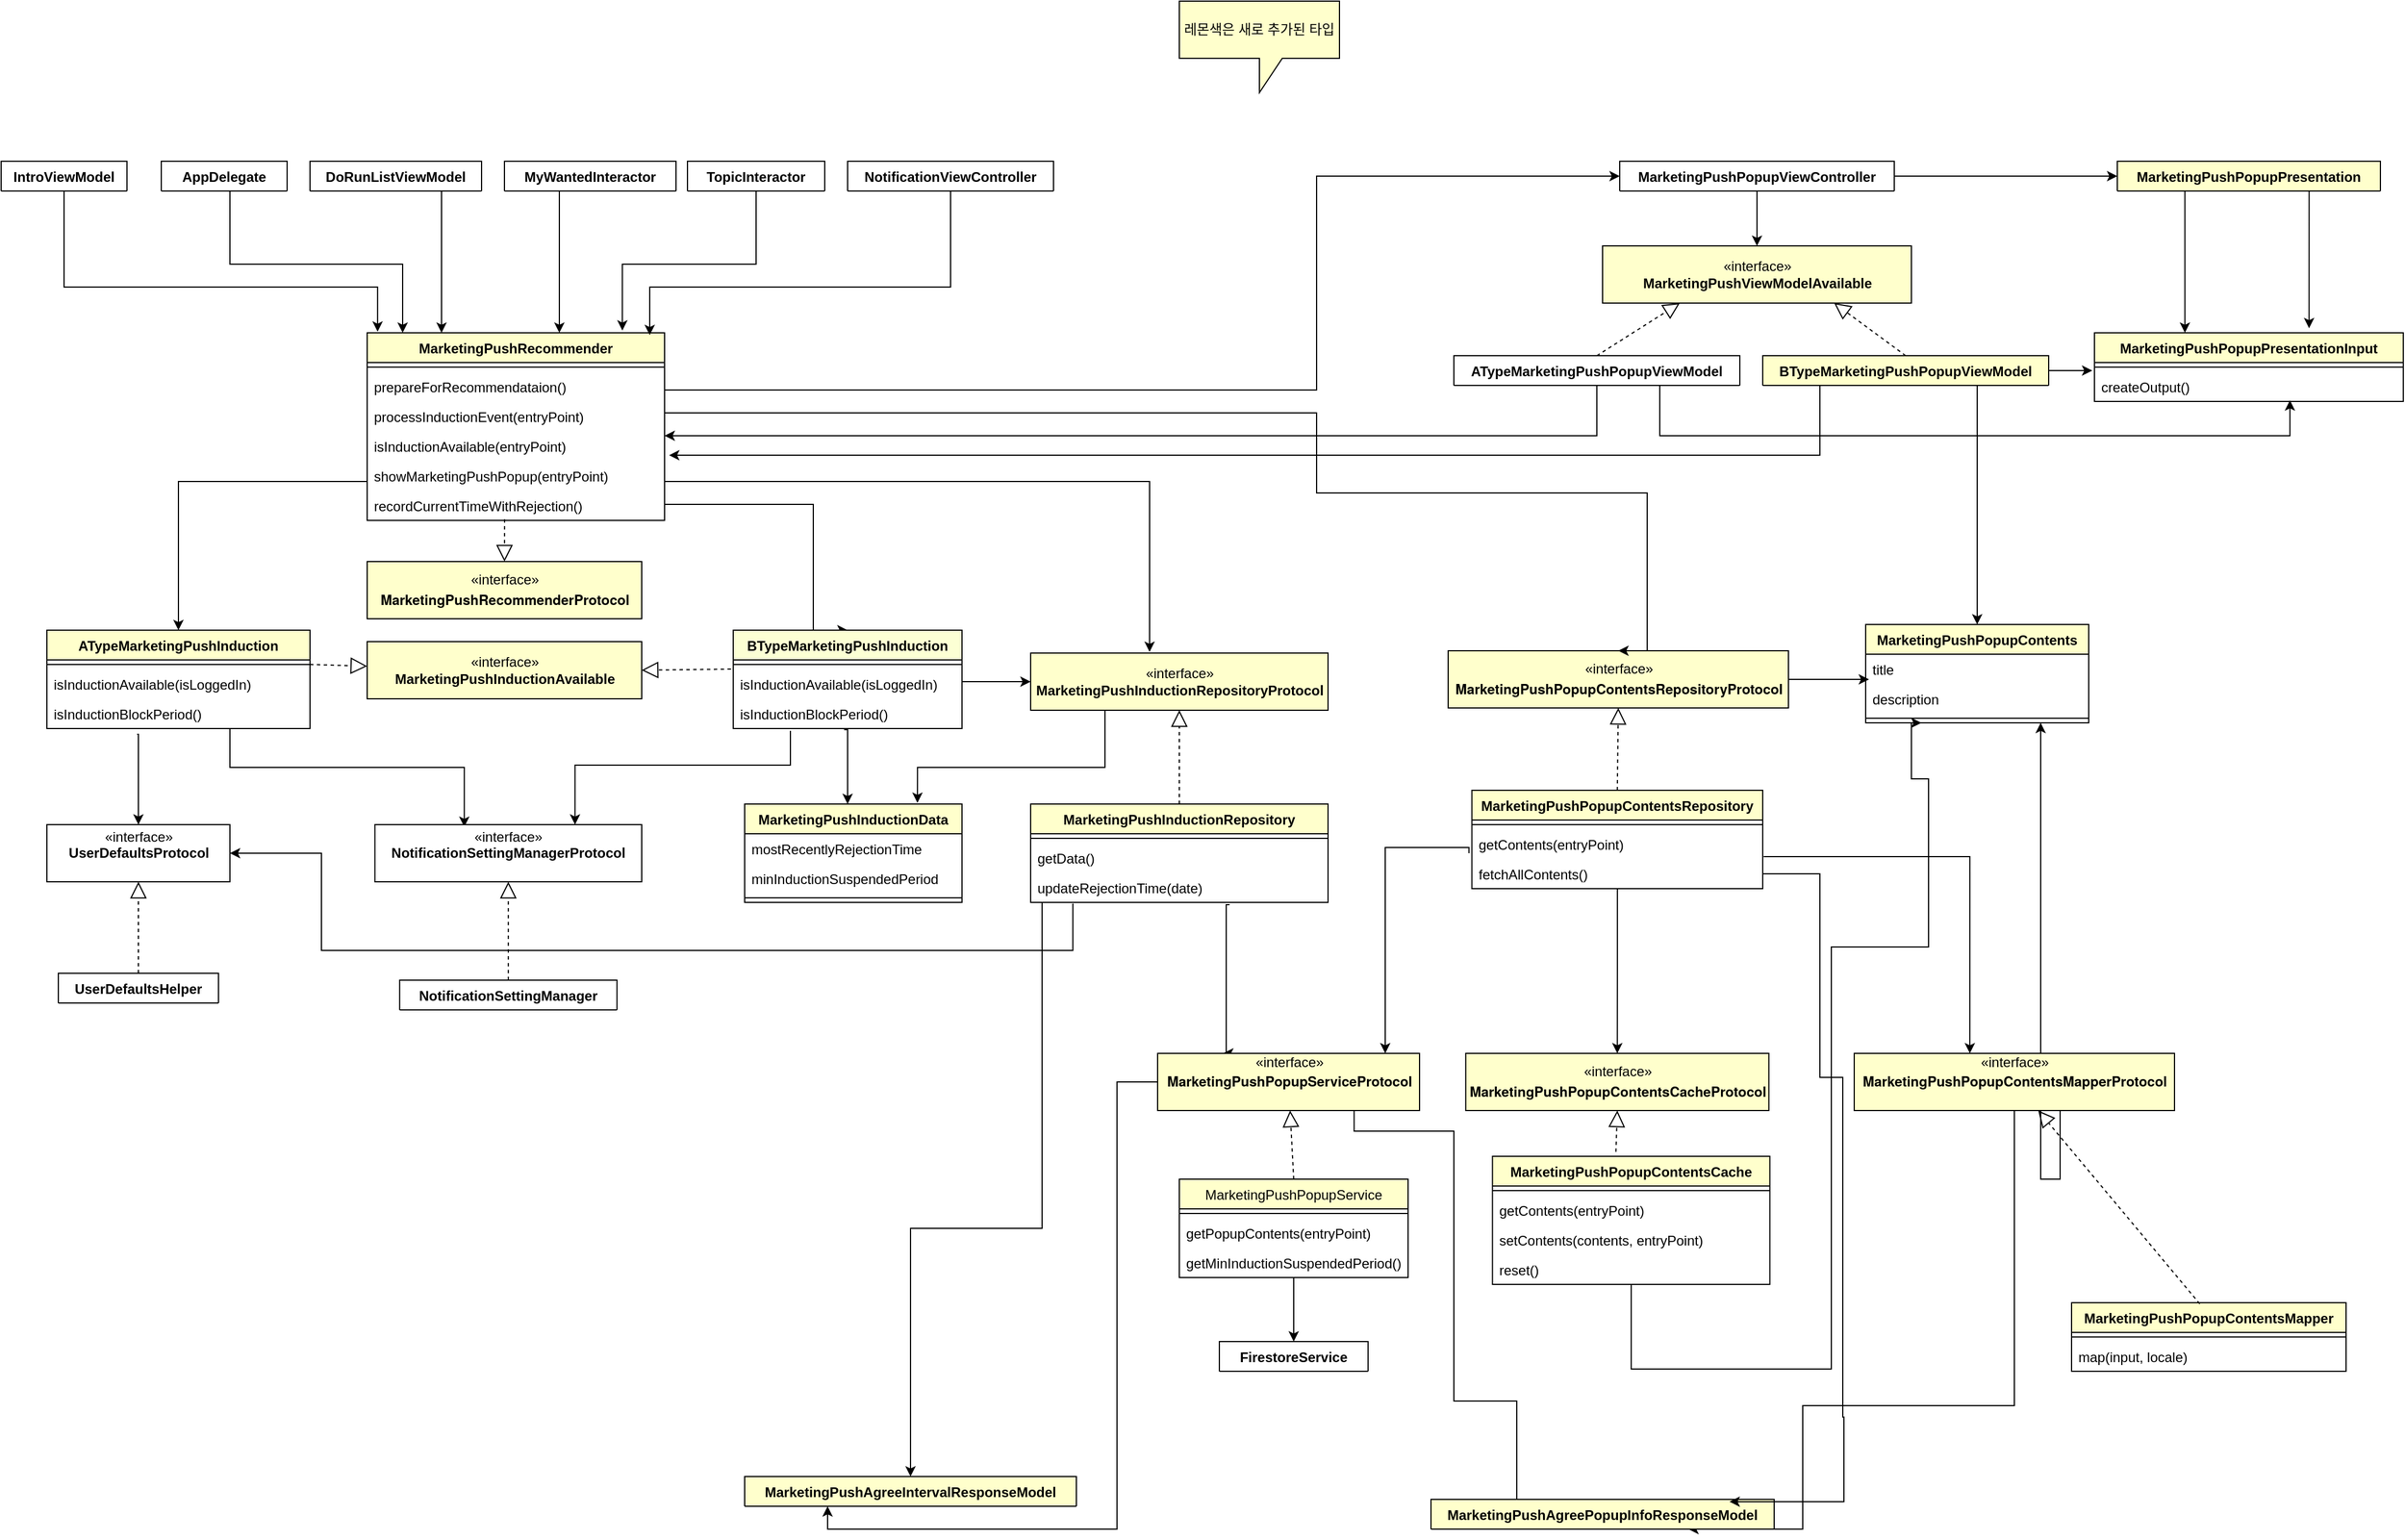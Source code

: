 <mxfile version="14.2.3" type="github">
  <diagram id="C5RBs43oDa-KdzZeNtuy" name="Page-1">
    <mxGraphModel dx="2325" dy="882" grid="1" gridSize="10" guides="1" tooltips="1" connect="1" arrows="1" fold="1" page="1" pageScale="1" pageWidth="827" pageHeight="1169" math="0" shadow="0">
      <root>
        <mxCell id="WIyWlLk6GJQsqaUBKTNV-0" />
        <mxCell id="WIyWlLk6GJQsqaUBKTNV-1" parent="WIyWlLk6GJQsqaUBKTNV-0" />
        <mxCell id="N1tmpEoP07QRV75fyxRd-24" style="edgeStyle=orthogonalEdgeStyle;rounded=0;orthogonalLoop=1;jettySize=auto;html=1;entryX=0;entryY=0.5;entryDx=0;entryDy=0;" parent="WIyWlLk6GJQsqaUBKTNV-1" source="t66y0W6B2ZInhG74MDZf-0" edge="1" target="t66y0W6B2ZInhG74MDZf-30">
          <mxGeometry relative="1" as="geometry">
            <mxPoint x="1271.086" y="241.012" as="targetPoint" />
            <Array as="points">
              <mxPoint x="1020" y="380" />
              <mxPoint x="1020" y="193" />
            </Array>
          </mxGeometry>
        </mxCell>
        <mxCell id="N1tmpEoP07QRV75fyxRd-34" style="edgeStyle=orthogonalEdgeStyle;rounded=0;orthogonalLoop=1;jettySize=auto;html=1;entryX=0.5;entryY=0;entryDx=0;entryDy=0;" parent="WIyWlLk6GJQsqaUBKTNV-1" source="t66y0W6B2ZInhG74MDZf-0" target="t66y0W6B2ZInhG74MDZf-4" edge="1">
          <mxGeometry relative="1" as="geometry">
            <Array as="points">
              <mxPoint x="260" y="460" />
              <mxPoint x="135" y="460" />
            </Array>
          </mxGeometry>
        </mxCell>
        <mxCell id="N1tmpEoP07QRV75fyxRd-35" style="edgeStyle=orthogonalEdgeStyle;rounded=0;orthogonalLoop=1;jettySize=auto;html=1;entryX=0.5;entryY=0;entryDx=0;entryDy=0;" parent="WIyWlLk6GJQsqaUBKTNV-1" source="t66y0W6B2ZInhG74MDZf-0" target="t66y0W6B2ZInhG74MDZf-10" edge="1">
          <mxGeometry relative="1" as="geometry">
            <Array as="points">
              <mxPoint x="580" y="480" />
            </Array>
          </mxGeometry>
        </mxCell>
        <mxCell id="_1q0dkuOW4hVHXK4jOnH-2" style="edgeStyle=orthogonalEdgeStyle;rounded=0;orthogonalLoop=1;jettySize=auto;html=1;entryX=0.4;entryY=-0.02;entryDx=0;entryDy=0;entryPerimeter=0;" edge="1" parent="WIyWlLk6GJQsqaUBKTNV-1" source="t66y0W6B2ZInhG74MDZf-0" target="t66y0W6B2ZInhG74MDZf-16">
          <mxGeometry relative="1" as="geometry">
            <Array as="points">
              <mxPoint x="874" y="460" />
            </Array>
          </mxGeometry>
        </mxCell>
        <mxCell id="t66y0W6B2ZInhG74MDZf-0" value="MarketingPushRecommender&#xa;" style="swimlane;fontStyle=1;align=center;verticalAlign=top;childLayout=stackLayout;horizontal=1;startSize=26;horizontalStack=0;resizeParent=1;resizeParentMax=0;resizeLast=0;collapsible=1;marginBottom=0;fillColor=#FFFFCC;" parent="WIyWlLk6GJQsqaUBKTNV-1" vertex="1">
          <mxGeometry x="190" y="330" width="260" height="164" as="geometry" />
        </mxCell>
        <mxCell id="t66y0W6B2ZInhG74MDZf-2" value="" style="line;strokeWidth=1;fillColor=none;align=left;verticalAlign=middle;spacingTop=-1;spacingLeft=3;spacingRight=3;rotatable=0;labelPosition=right;points=[];portConstraint=eastwest;" parent="t66y0W6B2ZInhG74MDZf-0" vertex="1">
          <mxGeometry y="26" width="260" height="8" as="geometry" />
        </mxCell>
        <mxCell id="_1q0dkuOW4hVHXK4jOnH-71" value="prepareForRecommendataion()" style="text;strokeColor=none;fillColor=none;align=left;verticalAlign=top;spacingLeft=4;spacingRight=4;overflow=hidden;rotatable=0;points=[[0,0.5],[1,0.5]];portConstraint=eastwest;" vertex="1" parent="t66y0W6B2ZInhG74MDZf-0">
          <mxGeometry y="34" width="260" height="26" as="geometry" />
        </mxCell>
        <mxCell id="t66y0W6B2ZInhG74MDZf-3" value="processInductionEvent(entryPoint)" style="text;strokeColor=none;fillColor=none;align=left;verticalAlign=top;spacingLeft=4;spacingRight=4;overflow=hidden;rotatable=0;points=[[0,0.5],[1,0.5]];portConstraint=eastwest;" parent="t66y0W6B2ZInhG74MDZf-0" vertex="1">
          <mxGeometry y="60" width="260" height="26" as="geometry" />
        </mxCell>
        <mxCell id="_1q0dkuOW4hVHXK4jOnH-69" value="isInductionAvailable(entryPoint)" style="text;strokeColor=none;fillColor=none;align=left;verticalAlign=top;spacingLeft=4;spacingRight=4;overflow=hidden;rotatable=0;points=[[0,0.5],[1,0.5]];portConstraint=eastwest;" vertex="1" parent="t66y0W6B2ZInhG74MDZf-0">
          <mxGeometry y="86" width="260" height="26" as="geometry" />
        </mxCell>
        <mxCell id="_1q0dkuOW4hVHXK4jOnH-70" value="showMarketingPushPopup(entryPoint) " style="text;strokeColor=none;fillColor=none;align=left;verticalAlign=top;spacingLeft=4;spacingRight=4;overflow=hidden;rotatable=0;points=[[0,0.5],[1,0.5]];portConstraint=eastwest;" vertex="1" parent="t66y0W6B2ZInhG74MDZf-0">
          <mxGeometry y="112" width="260" height="26" as="geometry" />
        </mxCell>
        <mxCell id="_1q0dkuOW4hVHXK4jOnH-72" value="recordCurrentTimeWithRejection()" style="text;strokeColor=none;fillColor=none;align=left;verticalAlign=top;spacingLeft=4;spacingRight=4;overflow=hidden;rotatable=0;points=[[0,0.5],[1,0.5]];portConstraint=eastwest;" vertex="1" parent="t66y0W6B2ZInhG74MDZf-0">
          <mxGeometry y="138" width="260" height="26" as="geometry" />
        </mxCell>
        <mxCell id="t66y0W6B2ZInhG74MDZf-84" style="edgeStyle=orthogonalEdgeStyle;rounded=0;orthogonalLoop=1;jettySize=auto;html=1;exitX=0.343;exitY=1.192;exitDx=0;exitDy=0;exitPerimeter=0;" parent="WIyWlLk6GJQsqaUBKTNV-1" source="_1q0dkuOW4hVHXK4jOnH-73" target="t66y0W6B2ZInhG74MDZf-15" edge="1">
          <mxGeometry relative="1" as="geometry">
            <Array as="points">
              <mxPoint x="-10" y="681" />
            </Array>
          </mxGeometry>
        </mxCell>
        <mxCell id="t66y0W6B2ZInhG74MDZf-85" style="edgeStyle=orthogonalEdgeStyle;rounded=0;orthogonalLoop=1;jettySize=auto;html=1;entryX=0.335;entryY=0.04;entryDx=0;entryDy=0;entryPerimeter=0;" parent="WIyWlLk6GJQsqaUBKTNV-1" source="t66y0W6B2ZInhG74MDZf-4" target="t66y0W6B2ZInhG74MDZf-34" edge="1">
          <mxGeometry relative="1" as="geometry">
            <mxPoint x="145.062" y="770" as="targetPoint" />
            <Array as="points">
              <mxPoint x="70" y="710" />
              <mxPoint x="275" y="710" />
            </Array>
          </mxGeometry>
        </mxCell>
        <mxCell id="t66y0W6B2ZInhG74MDZf-4" value="ATypeMarketingPushInduction&#xa;" style="swimlane;fontStyle=1;align=center;verticalAlign=top;childLayout=stackLayout;horizontal=1;startSize=26;horizontalStack=0;resizeParent=1;resizeParentMax=0;resizeLast=0;collapsible=1;marginBottom=0;fillColor=#FFFFCC;" parent="WIyWlLk6GJQsqaUBKTNV-1" vertex="1">
          <mxGeometry x="-90" y="590" width="230" height="86" as="geometry" />
        </mxCell>
        <mxCell id="t66y0W6B2ZInhG74MDZf-6" value="" style="line;strokeWidth=1;fillColor=none;align=left;verticalAlign=middle;spacingTop=-1;spacingLeft=3;spacingRight=3;rotatable=0;labelPosition=right;points=[];portConstraint=eastwest;" parent="t66y0W6B2ZInhG74MDZf-4" vertex="1">
          <mxGeometry y="26" width="230" height="8" as="geometry" />
        </mxCell>
        <mxCell id="t66y0W6B2ZInhG74MDZf-7" value="isInductionAvailable(isLoggedIn)" style="text;strokeColor=none;fillColor=none;align=left;verticalAlign=top;spacingLeft=4;spacingRight=4;overflow=hidden;rotatable=0;points=[[0,0.5],[1,0.5]];portConstraint=eastwest;" parent="t66y0W6B2ZInhG74MDZf-4" vertex="1">
          <mxGeometry y="34" width="230" height="26" as="geometry" />
        </mxCell>
        <mxCell id="_1q0dkuOW4hVHXK4jOnH-73" value="isInductionBlockPeriod() " style="text;strokeColor=none;fillColor=none;align=left;verticalAlign=top;spacingLeft=4;spacingRight=4;overflow=hidden;rotatable=0;points=[[0,0.5],[1,0.5]];portConstraint=eastwest;" vertex="1" parent="t66y0W6B2ZInhG74MDZf-4">
          <mxGeometry y="60" width="230" height="26" as="geometry" />
        </mxCell>
        <mxCell id="t66y0W6B2ZInhG74MDZf-86" style="edgeStyle=orthogonalEdgeStyle;rounded=0;orthogonalLoop=1;jettySize=auto;html=1;entryX=0.75;entryY=0;entryDx=0;entryDy=0;exitX=0.25;exitY=1.077;exitDx=0;exitDy=0;exitPerimeter=0;" parent="WIyWlLk6GJQsqaUBKTNV-1" source="_1q0dkuOW4hVHXK4jOnH-76" target="t66y0W6B2ZInhG74MDZf-34" edge="1">
          <mxGeometry relative="1" as="geometry">
            <Array as="points">
              <mxPoint x="560" y="708" />
              <mxPoint x="372" y="708" />
            </Array>
          </mxGeometry>
        </mxCell>
        <mxCell id="t66y0W6B2ZInhG74MDZf-87" style="edgeStyle=orthogonalEdgeStyle;rounded=0;orthogonalLoop=1;jettySize=auto;html=1;" parent="WIyWlLk6GJQsqaUBKTNV-1" source="t66y0W6B2ZInhG74MDZf-10" target="t66y0W6B2ZInhG74MDZf-16" edge="1">
          <mxGeometry relative="1" as="geometry">
            <Array as="points">
              <mxPoint x="720" y="635" />
              <mxPoint x="720" y="635" />
            </Array>
          </mxGeometry>
        </mxCell>
        <mxCell id="_1q0dkuOW4hVHXK4jOnH-88" style="edgeStyle=orthogonalEdgeStyle;rounded=0;orthogonalLoop=1;jettySize=auto;html=1;exitX=0.485;exitY=1.038;exitDx=0;exitDy=0;exitPerimeter=0;" edge="1" parent="WIyWlLk6GJQsqaUBKTNV-1" source="_1q0dkuOW4hVHXK4jOnH-76" target="t66y0W6B2ZInhG74MDZf-39">
          <mxGeometry relative="1" as="geometry">
            <Array as="points">
              <mxPoint x="610" y="677" />
            </Array>
          </mxGeometry>
        </mxCell>
        <mxCell id="t66y0W6B2ZInhG74MDZf-10" value="BTypeMarketingPushInduction&#xa;" style="swimlane;fontStyle=1;align=center;verticalAlign=top;childLayout=stackLayout;horizontal=1;startSize=26;horizontalStack=0;resizeParent=1;resizeParentMax=0;resizeLast=0;collapsible=1;marginBottom=0;fillColor=#FCFFD4;" parent="WIyWlLk6GJQsqaUBKTNV-1" vertex="1">
          <mxGeometry x="510" y="590" width="200" height="86" as="geometry" />
        </mxCell>
        <mxCell id="t66y0W6B2ZInhG74MDZf-12" value="" style="line;strokeWidth=1;fillColor=none;align=left;verticalAlign=middle;spacingTop=-1;spacingLeft=3;spacingRight=3;rotatable=0;labelPosition=right;points=[];portConstraint=eastwest;" parent="t66y0W6B2ZInhG74MDZf-10" vertex="1">
          <mxGeometry y="26" width="200" height="8" as="geometry" />
        </mxCell>
        <mxCell id="t66y0W6B2ZInhG74MDZf-13" value="isInductionAvailable(isLoggedIn)" style="text;strokeColor=none;fillColor=none;align=left;verticalAlign=top;spacingLeft=4;spacingRight=4;overflow=hidden;rotatable=0;points=[[0,0.5],[1,0.5]];portConstraint=eastwest;" parent="t66y0W6B2ZInhG74MDZf-10" vertex="1">
          <mxGeometry y="34" width="200" height="26" as="geometry" />
        </mxCell>
        <mxCell id="_1q0dkuOW4hVHXK4jOnH-76" value="isInductionBlockPeriod() " style="text;strokeColor=none;fillColor=none;align=left;verticalAlign=top;spacingLeft=4;spacingRight=4;overflow=hidden;rotatable=0;points=[[0,0.5],[1,0.5]];portConstraint=eastwest;" vertex="1" parent="t66y0W6B2ZInhG74MDZf-10">
          <mxGeometry y="60" width="200" height="26" as="geometry" />
        </mxCell>
        <mxCell id="t66y0W6B2ZInhG74MDZf-14" value="«interface»&lt;br&gt;&lt;span style=&quot;font-weight: 700&quot;&gt;MarketingPushInductionAvailable&lt;br&gt;&lt;/span&gt;" style="html=1;fillColor=#FFFFCC;" parent="WIyWlLk6GJQsqaUBKTNV-1" vertex="1">
          <mxGeometry x="190" y="600" width="240" height="50" as="geometry" />
        </mxCell>
        <mxCell id="t66y0W6B2ZInhG74MDZf-15" value="«interface»&lt;br&gt;&lt;b&gt;UserDefaultsProtocol&lt;br&gt;&lt;br&gt;&lt;/b&gt;" style="html=1;" parent="WIyWlLk6GJQsqaUBKTNV-1" vertex="1">
          <mxGeometry x="-90" y="760" width="160" height="50" as="geometry" />
        </mxCell>
        <mxCell id="_1q0dkuOW4hVHXK4jOnH-79" style="edgeStyle=orthogonalEdgeStyle;rounded=0;orthogonalLoop=1;jettySize=auto;html=1;exitX=0.25;exitY=1;exitDx=0;exitDy=0;entryX=0.795;entryY=-0.012;entryDx=0;entryDy=0;entryPerimeter=0;" edge="1" parent="WIyWlLk6GJQsqaUBKTNV-1" source="t66y0W6B2ZInhG74MDZf-16" target="t66y0W6B2ZInhG74MDZf-39">
          <mxGeometry relative="1" as="geometry">
            <mxPoint x="680" y="700" as="targetPoint" />
            <Array as="points">
              <mxPoint x="835" y="710" />
              <mxPoint x="671" y="710" />
            </Array>
          </mxGeometry>
        </mxCell>
        <mxCell id="t66y0W6B2ZInhG74MDZf-16" value="«interface»&lt;br&gt;&lt;span style=&quot;font-weight: 700&quot;&gt;MarketingPushInductionRepositoryProtocol&lt;br&gt;&lt;/span&gt;" style="html=1;fillColor=#FFFFCC;" parent="WIyWlLk6GJQsqaUBKTNV-1" vertex="1">
          <mxGeometry x="770" y="610" width="260" height="50" as="geometry" />
        </mxCell>
        <mxCell id="_1q0dkuOW4hVHXK4jOnH-115" style="edgeStyle=orthogonalEdgeStyle;rounded=0;orthogonalLoop=1;jettySize=auto;html=1;" edge="1" parent="WIyWlLk6GJQsqaUBKTNV-1" source="t66y0W6B2ZInhG74MDZf-17" target="_1q0dkuOW4hVHXK4jOnH-31">
          <mxGeometry relative="1" as="geometry">
            <Array as="points">
              <mxPoint x="780" y="1113" />
              <mxPoint x="665" y="1113" />
            </Array>
          </mxGeometry>
        </mxCell>
        <mxCell id="_1q0dkuOW4hVHXK4jOnH-116" style="edgeStyle=orthogonalEdgeStyle;rounded=0;orthogonalLoop=1;jettySize=auto;html=1;entryX=0.25;entryY=0;entryDx=0;entryDy=0;exitX=0.669;exitY=1.077;exitDx=0;exitDy=0;exitPerimeter=0;" edge="1" parent="WIyWlLk6GJQsqaUBKTNV-1" source="_1q0dkuOW4hVHXK4jOnH-78" target="_1q0dkuOW4hVHXK4jOnH-12">
          <mxGeometry relative="1" as="geometry">
            <Array as="points">
              <mxPoint x="941" y="830" />
            </Array>
          </mxGeometry>
        </mxCell>
        <mxCell id="t66y0W6B2ZInhG74MDZf-17" value="MarketingPushInductionRepository&#xa;" style="swimlane;fontStyle=1;align=center;verticalAlign=top;childLayout=stackLayout;horizontal=1;startSize=26;horizontalStack=0;resizeParent=1;resizeParentMax=0;resizeLast=0;collapsible=1;marginBottom=0;fillColor=#FFFFCC;" parent="WIyWlLk6GJQsqaUBKTNV-1" vertex="1">
          <mxGeometry x="770" y="742" width="260" height="86" as="geometry" />
        </mxCell>
        <mxCell id="t66y0W6B2ZInhG74MDZf-19" value="" style="line;strokeWidth=1;fillColor=none;align=left;verticalAlign=middle;spacingTop=-1;spacingLeft=3;spacingRight=3;rotatable=0;labelPosition=right;points=[];portConstraint=eastwest;" parent="t66y0W6B2ZInhG74MDZf-17" vertex="1">
          <mxGeometry y="26" width="260" height="8" as="geometry" />
        </mxCell>
        <mxCell id="t66y0W6B2ZInhG74MDZf-20" value="getData()" style="text;strokeColor=none;fillColor=none;align=left;verticalAlign=top;spacingLeft=4;spacingRight=4;overflow=hidden;rotatable=0;points=[[0,0.5],[1,0.5]];portConstraint=eastwest;" parent="t66y0W6B2ZInhG74MDZf-17" vertex="1">
          <mxGeometry y="34" width="260" height="26" as="geometry" />
        </mxCell>
        <mxCell id="_1q0dkuOW4hVHXK4jOnH-78" value="updateRejectionTime(date)&#xa;&#xa;" style="text;strokeColor=none;fillColor=none;align=left;verticalAlign=top;spacingLeft=4;spacingRight=4;overflow=hidden;rotatable=0;points=[[0,0.5],[1,0.5]];portConstraint=eastwest;" vertex="1" parent="t66y0W6B2ZInhG74MDZf-17">
          <mxGeometry y="60" width="260" height="26" as="geometry" />
        </mxCell>
        <mxCell id="t66y0W6B2ZInhG74MDZf-21" value="«interface»&lt;br&gt;&lt;span style=&quot;font-weight: 700&quot;&gt;MarketingPushViewModelAvailable&lt;br&gt;&lt;/span&gt;" style="html=1;fillColor=#FFFFCC;" parent="WIyWlLk6GJQsqaUBKTNV-1" vertex="1">
          <mxGeometry x="1270" y="254" width="270" height="50" as="geometry" />
        </mxCell>
        <mxCell id="N1tmpEoP07QRV75fyxRd-19" style="edgeStyle=orthogonalEdgeStyle;rounded=0;orthogonalLoop=1;jettySize=auto;html=1;entryX=0.633;entryY=0.962;entryDx=0;entryDy=0;entryPerimeter=0;" parent="WIyWlLk6GJQsqaUBKTNV-1" source="t66y0W6B2ZInhG74MDZf-22" edge="1" target="N1tmpEoP07QRV75fyxRd-5">
          <mxGeometry relative="1" as="geometry">
            <mxPoint x="1850" y="420" as="targetPoint" />
            <Array as="points">
              <mxPoint x="1320" y="420" />
              <mxPoint x="1871" y="420" />
            </Array>
          </mxGeometry>
        </mxCell>
        <mxCell id="_1q0dkuOW4hVHXK4jOnH-106" style="edgeStyle=orthogonalEdgeStyle;rounded=0;orthogonalLoop=1;jettySize=auto;html=1;entryX=1;entryY=0.154;entryDx=0;entryDy=0;entryPerimeter=0;" edge="1" parent="WIyWlLk6GJQsqaUBKTNV-1" source="t66y0W6B2ZInhG74MDZf-22" target="_1q0dkuOW4hVHXK4jOnH-69">
          <mxGeometry relative="1" as="geometry" />
        </mxCell>
        <mxCell id="t66y0W6B2ZInhG74MDZf-22" value="ATypeMarketingPushPopupViewModel&#xa;" style="swimlane;fontStyle=1;align=center;verticalAlign=top;childLayout=stackLayout;horizontal=1;startSize=26;horizontalStack=0;resizeParent=1;resizeParentMax=0;resizeLast=0;collapsible=1;marginBottom=0;" parent="WIyWlLk6GJQsqaUBKTNV-1" vertex="1" collapsed="1">
          <mxGeometry x="1140" y="350" width="250" height="26" as="geometry">
            <mxRectangle x="1140" y="430" width="252.5" height="34" as="alternateBounds" />
          </mxGeometry>
        </mxCell>
        <mxCell id="t66y0W6B2ZInhG74MDZf-24" value="" style="line;strokeWidth=1;fillColor=none;align=left;verticalAlign=middle;spacingTop=-1;spacingLeft=3;spacingRight=3;rotatable=0;labelPosition=right;points=[];portConstraint=eastwest;" parent="t66y0W6B2ZInhG74MDZf-22" vertex="1">
          <mxGeometry y="26" width="250" height="8" as="geometry" />
        </mxCell>
        <mxCell id="_1q0dkuOW4hVHXK4jOnH-105" style="edgeStyle=orthogonalEdgeStyle;rounded=0;orthogonalLoop=1;jettySize=auto;html=1;entryX=1.015;entryY=0.808;entryDx=0;entryDy=0;entryPerimeter=0;" edge="1" parent="WIyWlLk6GJQsqaUBKTNV-1" source="t66y0W6B2ZInhG74MDZf-26" target="_1q0dkuOW4hVHXK4jOnH-69">
          <mxGeometry relative="1" as="geometry">
            <Array as="points">
              <mxPoint x="1460" y="437" />
            </Array>
          </mxGeometry>
        </mxCell>
        <mxCell id="_1q0dkuOW4hVHXK4jOnH-108" style="edgeStyle=orthogonalEdgeStyle;rounded=0;orthogonalLoop=1;jettySize=auto;html=1;entryX=-0.007;entryY=-0.038;entryDx=0;entryDy=0;entryPerimeter=0;" edge="1" parent="WIyWlLk6GJQsqaUBKTNV-1" source="t66y0W6B2ZInhG74MDZf-26" target="N1tmpEoP07QRV75fyxRd-5">
          <mxGeometry relative="1" as="geometry">
            <Array as="points">
              <mxPoint x="1690" y="363" />
              <mxPoint x="1690" y="363" />
            </Array>
          </mxGeometry>
        </mxCell>
        <mxCell id="_1q0dkuOW4hVHXK4jOnH-117" style="edgeStyle=orthogonalEdgeStyle;rounded=0;orthogonalLoop=1;jettySize=auto;html=1;exitX=0.75;exitY=1;exitDx=0;exitDy=0;" edge="1" parent="WIyWlLk6GJQsqaUBKTNV-1" source="t66y0W6B2ZInhG74MDZf-26" target="_1q0dkuOW4hVHXK4jOnH-8">
          <mxGeometry relative="1" as="geometry" />
        </mxCell>
        <mxCell id="t66y0W6B2ZInhG74MDZf-26" value="BTypeMarketingPushPopupViewModel&#xa;" style="swimlane;fontStyle=1;align=center;verticalAlign=top;childLayout=stackLayout;horizontal=1;startSize=26;horizontalStack=0;resizeParent=1;resizeParentMax=0;resizeLast=0;collapsible=1;marginBottom=0;fillColor=#FFFFCC;" parent="WIyWlLk6GJQsqaUBKTNV-1" vertex="1" collapsed="1">
          <mxGeometry x="1410" y="350" width="250" height="26" as="geometry">
            <mxRectangle x="1410" y="430" width="260" height="34" as="alternateBounds" />
          </mxGeometry>
        </mxCell>
        <mxCell id="t66y0W6B2ZInhG74MDZf-28" value="" style="line;strokeWidth=1;fillColor=none;align=left;verticalAlign=middle;spacingTop=-1;spacingLeft=3;spacingRight=3;rotatable=0;labelPosition=right;points=[];portConstraint=eastwest;" parent="t66y0W6B2ZInhG74MDZf-26" vertex="1">
          <mxGeometry y="26" width="250" height="8" as="geometry" />
        </mxCell>
        <mxCell id="t66y0W6B2ZInhG74MDZf-73" style="edgeStyle=orthogonalEdgeStyle;rounded=0;orthogonalLoop=1;jettySize=auto;html=1;" parent="WIyWlLk6GJQsqaUBKTNV-1" source="t66y0W6B2ZInhG74MDZf-30" target="t66y0W6B2ZInhG74MDZf-21" edge="1">
          <mxGeometry relative="1" as="geometry" />
        </mxCell>
        <mxCell id="_1q0dkuOW4hVHXK4jOnH-102" style="edgeStyle=orthogonalEdgeStyle;rounded=0;orthogonalLoop=1;jettySize=auto;html=1;entryX=0;entryY=0.5;entryDx=0;entryDy=0;" edge="1" parent="WIyWlLk6GJQsqaUBKTNV-1" source="t66y0W6B2ZInhG74MDZf-30" target="N1tmpEoP07QRV75fyxRd-6">
          <mxGeometry relative="1" as="geometry">
            <mxPoint x="1710" y="103" as="targetPoint" />
          </mxGeometry>
        </mxCell>
        <mxCell id="t66y0W6B2ZInhG74MDZf-30" value="MarketingPushPopupViewController&#xa;" style="swimlane;fontStyle=1;align=center;verticalAlign=top;childLayout=stackLayout;horizontal=1;startSize=26;horizontalStack=0;resizeParent=1;resizeParentMax=0;resizeLast=0;collapsible=1;marginBottom=0;" parent="WIyWlLk6GJQsqaUBKTNV-1" vertex="1" collapsed="1">
          <mxGeometry x="1285" y="180" width="240" height="26" as="geometry">
            <mxRectangle x="1270" y="220" width="271.5" height="34" as="alternateBounds" />
          </mxGeometry>
        </mxCell>
        <mxCell id="t66y0W6B2ZInhG74MDZf-32" value="" style="line;strokeWidth=1;fillColor=none;align=left;verticalAlign=middle;spacingTop=-1;spacingLeft=3;spacingRight=3;rotatable=0;labelPosition=right;points=[];portConstraint=eastwest;" parent="t66y0W6B2ZInhG74MDZf-30" vertex="1">
          <mxGeometry y="26" width="240" height="8" as="geometry" />
        </mxCell>
        <mxCell id="t66y0W6B2ZInhG74MDZf-34" value="«interface»&lt;br&gt;&lt;b&gt;NotificationSettingManagerProtocol&lt;br&gt;&lt;br&gt;&lt;/b&gt;" style="html=1;" parent="WIyWlLk6GJQsqaUBKTNV-1" vertex="1">
          <mxGeometry x="196.75" y="760" width="233.25" height="50" as="geometry" />
        </mxCell>
        <mxCell id="t66y0W6B2ZInhG74MDZf-35" value="NotificationSettingManager&#xa;" style="swimlane;fontStyle=1;align=center;verticalAlign=top;childLayout=stackLayout;horizontal=1;startSize=26;horizontalStack=0;resizeParent=1;resizeParentMax=0;resizeLast=0;collapsible=1;marginBottom=0;" parent="WIyWlLk6GJQsqaUBKTNV-1" vertex="1" collapsed="1">
          <mxGeometry x="218.38" y="896" width="190" height="26" as="geometry">
            <mxRectangle x="223" y="920" width="180" height="34" as="alternateBounds" />
          </mxGeometry>
        </mxCell>
        <mxCell id="t66y0W6B2ZInhG74MDZf-37" value="" style="line;strokeWidth=1;fillColor=none;align=left;verticalAlign=middle;spacingTop=-1;spacingLeft=3;spacingRight=3;rotatable=0;labelPosition=right;points=[];portConstraint=eastwest;" parent="t66y0W6B2ZInhG74MDZf-35" vertex="1">
          <mxGeometry y="26" width="190" height="8" as="geometry" />
        </mxCell>
        <mxCell id="t66y0W6B2ZInhG74MDZf-39" value="MarketingPushInductionData&#xa;" style="swimlane;fontStyle=1;align=center;verticalAlign=top;childLayout=stackLayout;horizontal=1;startSize=26;horizontalStack=0;resizeParent=1;resizeParentMax=0;resizeLast=0;collapsible=1;marginBottom=0;fillColor=#FFFFCC;" parent="WIyWlLk6GJQsqaUBKTNV-1" vertex="1">
          <mxGeometry x="520" y="742" width="190" height="86" as="geometry" />
        </mxCell>
        <mxCell id="t66y0W6B2ZInhG74MDZf-40" value="mostRecentlyRejectionTime" style="text;strokeColor=none;fillColor=none;align=left;verticalAlign=top;spacingLeft=4;spacingRight=4;overflow=hidden;rotatable=0;points=[[0,0.5],[1,0.5]];portConstraint=eastwest;" parent="t66y0W6B2ZInhG74MDZf-39" vertex="1">
          <mxGeometry y="26" width="190" height="26" as="geometry" />
        </mxCell>
        <mxCell id="_1q0dkuOW4hVHXK4jOnH-77" value="minInductionSuspendedPeriod" style="text;strokeColor=none;fillColor=none;align=left;verticalAlign=top;spacingLeft=4;spacingRight=4;overflow=hidden;rotatable=0;points=[[0,0.5],[1,0.5]];portConstraint=eastwest;" vertex="1" parent="t66y0W6B2ZInhG74MDZf-39">
          <mxGeometry y="52" width="190" height="26" as="geometry" />
        </mxCell>
        <mxCell id="t66y0W6B2ZInhG74MDZf-41" value="" style="line;strokeWidth=1;fillColor=none;align=left;verticalAlign=middle;spacingTop=-1;spacingLeft=3;spacingRight=3;rotatable=0;labelPosition=right;points=[];portConstraint=eastwest;" parent="t66y0W6B2ZInhG74MDZf-39" vertex="1">
          <mxGeometry y="78" width="190" height="8" as="geometry" />
        </mxCell>
        <mxCell id="_1q0dkuOW4hVHXK4jOnH-93" style="edgeStyle=orthogonalEdgeStyle;rounded=0;orthogonalLoop=1;jettySize=auto;html=1;entryX=0.95;entryY=0.012;entryDx=0;entryDy=0;entryPerimeter=0;" edge="1" parent="WIyWlLk6GJQsqaUBKTNV-1" source="t66y0W6B2ZInhG74MDZf-43" target="t66y0W6B2ZInhG74MDZf-0">
          <mxGeometry relative="1" as="geometry">
            <Array as="points">
              <mxPoint x="700" y="290" />
              <mxPoint x="437" y="290" />
            </Array>
          </mxGeometry>
        </mxCell>
        <mxCell id="t66y0W6B2ZInhG74MDZf-43" value="NotificationViewController&#xa;" style="swimlane;fontStyle=1;align=center;verticalAlign=top;childLayout=stackLayout;horizontal=1;startSize=26;horizontalStack=0;resizeParent=1;resizeParentMax=0;resizeLast=0;collapsible=1;marginBottom=0;" parent="WIyWlLk6GJQsqaUBKTNV-1" vertex="1" collapsed="1">
          <mxGeometry x="610" y="180" width="180" height="26" as="geometry">
            <mxRectangle x="690" y="180" width="160" height="34" as="alternateBounds" />
          </mxGeometry>
        </mxCell>
        <mxCell id="t66y0W6B2ZInhG74MDZf-45" value="" style="line;strokeWidth=1;fillColor=none;align=left;verticalAlign=middle;spacingTop=-1;spacingLeft=3;spacingRight=3;rotatable=0;labelPosition=right;points=[];portConstraint=eastwest;" parent="t66y0W6B2ZInhG74MDZf-43" vertex="1">
          <mxGeometry y="26" width="180" height="8" as="geometry" />
        </mxCell>
        <mxCell id="N1tmpEoP07QRV75fyxRd-33" style="edgeStyle=orthogonalEdgeStyle;rounded=0;orthogonalLoop=1;jettySize=auto;html=1;entryX=0.858;entryY=-0.012;entryDx=0;entryDy=0;entryPerimeter=0;" parent="WIyWlLk6GJQsqaUBKTNV-1" source="t66y0W6B2ZInhG74MDZf-47" target="t66y0W6B2ZInhG74MDZf-0" edge="1">
          <mxGeometry relative="1" as="geometry">
            <Array as="points">
              <mxPoint x="530" y="270" />
              <mxPoint x="413" y="270" />
            </Array>
          </mxGeometry>
        </mxCell>
        <mxCell id="t66y0W6B2ZInhG74MDZf-47" value="TopicInteractor&#xa;" style="swimlane;fontStyle=1;align=center;verticalAlign=top;childLayout=stackLayout;horizontal=1;startSize=26;horizontalStack=0;resizeParent=1;resizeParentMax=0;resizeLast=0;collapsible=1;marginBottom=0;" parent="WIyWlLk6GJQsqaUBKTNV-1" vertex="1" collapsed="1">
          <mxGeometry x="470" y="180" width="120" height="26" as="geometry">
            <mxRectangle x="510" y="180" width="160" height="34" as="alternateBounds" />
          </mxGeometry>
        </mxCell>
        <mxCell id="t66y0W6B2ZInhG74MDZf-49" value="" style="line;strokeWidth=1;fillColor=none;align=left;verticalAlign=middle;spacingTop=-1;spacingLeft=3;spacingRight=3;rotatable=0;labelPosition=right;points=[];portConstraint=eastwest;" parent="t66y0W6B2ZInhG74MDZf-47" vertex="1">
          <mxGeometry y="26" width="120" height="8" as="geometry" />
        </mxCell>
        <mxCell id="_1q0dkuOW4hVHXK4jOnH-64" style="edgeStyle=orthogonalEdgeStyle;rounded=0;orthogonalLoop=1;jettySize=auto;html=1;entryX=0.25;entryY=0;entryDx=0;entryDy=0;" edge="1" parent="WIyWlLk6GJQsqaUBKTNV-1" source="t66y0W6B2ZInhG74MDZf-51" target="t66y0W6B2ZInhG74MDZf-0">
          <mxGeometry relative="1" as="geometry">
            <Array as="points">
              <mxPoint x="255" y="250" />
              <mxPoint x="255" y="250" />
            </Array>
          </mxGeometry>
        </mxCell>
        <mxCell id="t66y0W6B2ZInhG74MDZf-51" value="DoRunListViewModel" style="swimlane;fontStyle=1;align=center;verticalAlign=top;childLayout=stackLayout;horizontal=1;startSize=26;horizontalStack=0;resizeParent=1;resizeParentMax=0;resizeLast=0;collapsible=1;marginBottom=0;" parent="WIyWlLk6GJQsqaUBKTNV-1" vertex="1" collapsed="1">
          <mxGeometry x="140" y="180" width="150" height="26" as="geometry">
            <mxRectangle x="140" y="180" width="160" height="34" as="alternateBounds" />
          </mxGeometry>
        </mxCell>
        <mxCell id="t66y0W6B2ZInhG74MDZf-53" value="" style="line;strokeWidth=1;fillColor=none;align=left;verticalAlign=middle;spacingTop=-1;spacingLeft=3;spacingRight=3;rotatable=0;labelPosition=right;points=[];portConstraint=eastwest;" parent="t66y0W6B2ZInhG74MDZf-51" vertex="1">
          <mxGeometry y="26" width="150" height="8" as="geometry" />
        </mxCell>
        <mxCell id="N1tmpEoP07QRV75fyxRd-32" style="edgeStyle=orthogonalEdgeStyle;rounded=0;orthogonalLoop=1;jettySize=auto;html=1;" parent="WIyWlLk6GJQsqaUBKTNV-1" source="t66y0W6B2ZInhG74MDZf-55" edge="1">
          <mxGeometry relative="1" as="geometry">
            <mxPoint x="358" y="330" as="targetPoint" />
            <Array as="points">
              <mxPoint x="358" y="240" />
              <mxPoint x="358" y="240" />
            </Array>
          </mxGeometry>
        </mxCell>
        <mxCell id="t66y0W6B2ZInhG74MDZf-55" value="MyWantedInteractor&#xa;" style="swimlane;fontStyle=1;align=center;verticalAlign=top;childLayout=stackLayout;horizontal=1;startSize=26;horizontalStack=0;resizeParent=1;resizeParentMax=0;resizeLast=0;collapsible=1;marginBottom=0;" parent="WIyWlLk6GJQsqaUBKTNV-1" vertex="1" collapsed="1">
          <mxGeometry x="310" y="180" width="150" height="26" as="geometry">
            <mxRectangle x="320" y="180" width="160" height="34" as="alternateBounds" />
          </mxGeometry>
        </mxCell>
        <mxCell id="t66y0W6B2ZInhG74MDZf-57" value="" style="line;strokeWidth=1;fillColor=none;align=left;verticalAlign=middle;spacingTop=-1;spacingLeft=3;spacingRight=3;rotatable=0;labelPosition=right;points=[];portConstraint=eastwest;" parent="t66y0W6B2ZInhG74MDZf-55" vertex="1">
          <mxGeometry y="26" width="150" height="8" as="geometry" />
        </mxCell>
        <mxCell id="_1q0dkuOW4hVHXK4jOnH-63" style="edgeStyle=orthogonalEdgeStyle;rounded=0;orthogonalLoop=1;jettySize=auto;html=1;" edge="1" parent="WIyWlLk6GJQsqaUBKTNV-1" source="t66y0W6B2ZInhG74MDZf-62">
          <mxGeometry relative="1" as="geometry">
            <mxPoint x="221" y="330" as="targetPoint" />
            <Array as="points">
              <mxPoint x="70" y="270" />
              <mxPoint x="221" y="270" />
            </Array>
          </mxGeometry>
        </mxCell>
        <mxCell id="t66y0W6B2ZInhG74MDZf-62" value="AppDelegate" style="swimlane;fontStyle=1;align=center;verticalAlign=top;childLayout=stackLayout;horizontal=1;startSize=26;horizontalStack=0;resizeParent=1;resizeParentMax=0;resizeLast=0;collapsible=1;marginBottom=0;" parent="WIyWlLk6GJQsqaUBKTNV-1" vertex="1" collapsed="1">
          <mxGeometry x="10" y="180" width="110" height="26" as="geometry">
            <mxRectangle x="-40" y="180" width="160" height="34" as="alternateBounds" />
          </mxGeometry>
        </mxCell>
        <mxCell id="t66y0W6B2ZInhG74MDZf-64" value="" style="line;strokeWidth=1;fillColor=none;align=left;verticalAlign=middle;spacingTop=-1;spacingLeft=3;spacingRight=3;rotatable=0;labelPosition=right;points=[];portConstraint=eastwest;" parent="t66y0W6B2ZInhG74MDZf-62" vertex="1">
          <mxGeometry y="26" width="110" height="8" as="geometry" />
        </mxCell>
        <mxCell id="t66y0W6B2ZInhG74MDZf-69" value="" style="endArrow=block;dashed=1;endFill=0;endSize=12;html=1;exitX=1;exitY=-0.154;exitDx=0;exitDy=0;exitPerimeter=0;" parent="WIyWlLk6GJQsqaUBKTNV-1" source="t66y0W6B2ZInhG74MDZf-7" target="t66y0W6B2ZInhG74MDZf-14" edge="1">
          <mxGeometry width="160" relative="1" as="geometry">
            <mxPoint x="250" y="609" as="sourcePoint" />
            <mxPoint x="490" y="490" as="targetPoint" />
          </mxGeometry>
        </mxCell>
        <mxCell id="t66y0W6B2ZInhG74MDZf-70" value="" style="endArrow=block;dashed=1;endFill=0;endSize=12;html=1;exitX=-0.01;exitY=0;exitDx=0;exitDy=0;entryX=1;entryY=0.5;entryDx=0;entryDy=0;exitPerimeter=0;" parent="WIyWlLk6GJQsqaUBKTNV-1" source="t66y0W6B2ZInhG74MDZf-13" target="t66y0W6B2ZInhG74MDZf-14" edge="1">
          <mxGeometry width="160" relative="1" as="geometry">
            <mxPoint x="378.5" y="609" as="sourcePoint" />
            <mxPoint x="490" y="490" as="targetPoint" />
          </mxGeometry>
        </mxCell>
        <mxCell id="t66y0W6B2ZInhG74MDZf-75" value="" style="endArrow=block;dashed=1;endFill=0;endSize=12;html=1;entryX=0.25;entryY=1;entryDx=0;entryDy=0;exitX=0.5;exitY=0;exitDx=0;exitDy=0;" parent="WIyWlLk6GJQsqaUBKTNV-1" source="t66y0W6B2ZInhG74MDZf-22" target="t66y0W6B2ZInhG74MDZf-21" edge="1">
          <mxGeometry width="160" relative="1" as="geometry">
            <mxPoint x="1152" y="350" as="sourcePoint" />
            <mxPoint x="871" y="270" as="targetPoint" />
          </mxGeometry>
        </mxCell>
        <mxCell id="t66y0W6B2ZInhG74MDZf-76" value="" style="endArrow=block;dashed=1;endFill=0;endSize=12;html=1;exitX=0.5;exitY=0;exitDx=0;exitDy=0;entryX=0.75;entryY=1;entryDx=0;entryDy=0;" parent="WIyWlLk6GJQsqaUBKTNV-1" target="t66y0W6B2ZInhG74MDZf-21" edge="1">
          <mxGeometry width="160" relative="1" as="geometry">
            <mxPoint x="1535" y="350" as="sourcePoint" />
            <mxPoint x="871" y="270" as="targetPoint" />
          </mxGeometry>
        </mxCell>
        <mxCell id="t66y0W6B2ZInhG74MDZf-79" value="UserDefaultsHelper&#xa;" style="swimlane;fontStyle=1;align=center;verticalAlign=top;childLayout=stackLayout;horizontal=1;startSize=26;horizontalStack=0;resizeParent=1;resizeParentMax=0;resizeLast=0;collapsible=1;marginBottom=0;" parent="WIyWlLk6GJQsqaUBKTNV-1" vertex="1" collapsed="1">
          <mxGeometry x="-80" y="890" width="140" height="26" as="geometry">
            <mxRectangle x="20" y="920" width="160" height="34" as="alternateBounds" />
          </mxGeometry>
        </mxCell>
        <mxCell id="t66y0W6B2ZInhG74MDZf-81" value="" style="line;strokeWidth=1;fillColor=none;align=left;verticalAlign=middle;spacingTop=-1;spacingLeft=3;spacingRight=3;rotatable=0;labelPosition=right;points=[];portConstraint=eastwest;" parent="t66y0W6B2ZInhG74MDZf-79" vertex="1">
          <mxGeometry y="26" width="140" height="8" as="geometry" />
        </mxCell>
        <mxCell id="t66y0W6B2ZInhG74MDZf-83" value="" style="endArrow=block;dashed=1;endFill=0;endSize=12;html=1;exitX=0.5;exitY=0;exitDx=0;exitDy=0;" parent="WIyWlLk6GJQsqaUBKTNV-1" source="t66y0W6B2ZInhG74MDZf-79" target="t66y0W6B2ZInhG74MDZf-15" edge="1">
          <mxGeometry width="160" relative="1" as="geometry">
            <mxPoint x="220" y="500" as="sourcePoint" />
            <mxPoint x="380" y="500" as="targetPoint" />
          </mxGeometry>
        </mxCell>
        <mxCell id="t66y0W6B2ZInhG74MDZf-88" value="" style="endArrow=block;dashed=1;endFill=0;endSize=12;html=1;exitX=0.5;exitY=0;exitDx=0;exitDy=0;entryX=0.5;entryY=1;entryDx=0;entryDy=0;" parent="WIyWlLk6GJQsqaUBKTNV-1" source="t66y0W6B2ZInhG74MDZf-35" target="t66y0W6B2ZInhG74MDZf-34" edge="1">
          <mxGeometry width="160" relative="1" as="geometry">
            <mxPoint x="208" y="930" as="sourcePoint" />
            <mxPoint x="203.375" y="820" as="targetPoint" />
          </mxGeometry>
        </mxCell>
        <mxCell id="t66y0W6B2ZInhG74MDZf-90" value="" style="endArrow=block;dashed=1;endFill=0;endSize=12;html=1;exitX=0.5;exitY=0;exitDx=0;exitDy=0;entryX=0.5;entryY=1;entryDx=0;entryDy=0;" parent="WIyWlLk6GJQsqaUBKTNV-1" source="t66y0W6B2ZInhG74MDZf-17" target="t66y0W6B2ZInhG74MDZf-16" edge="1">
          <mxGeometry width="160" relative="1" as="geometry">
            <mxPoint x="360" y="490" as="sourcePoint" />
            <mxPoint x="520" y="490" as="targetPoint" />
          </mxGeometry>
        </mxCell>
        <mxCell id="N1tmpEoP07QRV75fyxRd-2" value="MarketingPushPopupPresentationInput" style="swimlane;fontStyle=1;align=center;verticalAlign=top;childLayout=stackLayout;horizontal=1;startSize=26;horizontalStack=0;resizeParent=1;resizeParentMax=0;resizeLast=0;collapsible=1;marginBottom=0;fillColor=#FFFFCC;" parent="WIyWlLk6GJQsqaUBKTNV-1" vertex="1">
          <mxGeometry x="1700" y="330" width="270" height="60" as="geometry" />
        </mxCell>
        <mxCell id="N1tmpEoP07QRV75fyxRd-4" value="" style="line;strokeWidth=1;fillColor=none;align=left;verticalAlign=middle;spacingTop=-1;spacingLeft=3;spacingRight=3;rotatable=0;labelPosition=right;points=[];portConstraint=eastwest;" parent="N1tmpEoP07QRV75fyxRd-2" vertex="1">
          <mxGeometry y="26" width="270" height="8" as="geometry" />
        </mxCell>
        <mxCell id="N1tmpEoP07QRV75fyxRd-5" value="createOutput()" style="text;strokeColor=none;fillColor=none;align=left;verticalAlign=top;spacingLeft=4;spacingRight=4;overflow=hidden;rotatable=0;points=[[0,0.5],[1,0.5]];portConstraint=eastwest;" parent="N1tmpEoP07QRV75fyxRd-2" vertex="1">
          <mxGeometry y="34" width="270" height="26" as="geometry" />
        </mxCell>
        <mxCell id="_1q0dkuOW4hVHXK4jOnH-104" style="edgeStyle=orthogonalEdgeStyle;rounded=0;orthogonalLoop=1;jettySize=auto;html=1;exitX=0.75;exitY=1;exitDx=0;exitDy=0;entryX=0.695;entryY=-0.067;entryDx=0;entryDy=0;entryPerimeter=0;" edge="1" parent="WIyWlLk6GJQsqaUBKTNV-1" source="N1tmpEoP07QRV75fyxRd-6" target="N1tmpEoP07QRV75fyxRd-2">
          <mxGeometry relative="1" as="geometry">
            <mxPoint x="1908.24" y="246" as="sourcePoint" />
            <mxPoint x="1898.24" y="326" as="targetPoint" />
            <Array as="points">
              <mxPoint x="1888" y="206" />
            </Array>
          </mxGeometry>
        </mxCell>
        <mxCell id="_1q0dkuOW4hVHXK4jOnH-107" style="edgeStyle=orthogonalEdgeStyle;rounded=0;orthogonalLoop=1;jettySize=auto;html=1;exitX=0.25;exitY=1;exitDx=0;exitDy=0;entryX=0.293;entryY=0;entryDx=0;entryDy=0;entryPerimeter=0;" edge="1" parent="WIyWlLk6GJQsqaUBKTNV-1" source="N1tmpEoP07QRV75fyxRd-6" target="N1tmpEoP07QRV75fyxRd-2">
          <mxGeometry relative="1" as="geometry">
            <Array as="points">
              <mxPoint x="1779" y="206" />
            </Array>
          </mxGeometry>
        </mxCell>
        <mxCell id="N1tmpEoP07QRV75fyxRd-6" value="MarketingPushPopupPresentation&#xa;" style="swimlane;fontStyle=1;align=center;verticalAlign=top;childLayout=stackLayout;horizontal=1;startSize=26;horizontalStack=0;resizeParent=1;resizeParentMax=0;resizeLast=0;collapsible=1;marginBottom=0;fillColor=#FFFFCC;" parent="WIyWlLk6GJQsqaUBKTNV-1" vertex="1" collapsed="1">
          <mxGeometry x="1720" y="180" width="230" height="26" as="geometry">
            <mxRectangle x="1700" y="190" width="230" height="34" as="alternateBounds" />
          </mxGeometry>
        </mxCell>
        <mxCell id="N1tmpEoP07QRV75fyxRd-8" value="" style="line;strokeWidth=1;fillColor=none;align=left;verticalAlign=middle;spacingTop=-1;spacingLeft=3;spacingRight=3;rotatable=0;labelPosition=right;points=[];portConstraint=eastwest;" parent="N1tmpEoP07QRV75fyxRd-6" vertex="1">
          <mxGeometry y="26" width="230" height="8" as="geometry" />
        </mxCell>
        <mxCell id="N1tmpEoP07QRV75fyxRd-25" value="레몬색은 새로 추가된 타입" style="shape=callout;whiteSpace=wrap;html=1;perimeter=calloutPerimeter;fillColor=#FFFFCC;" parent="WIyWlLk6GJQsqaUBKTNV-1" vertex="1">
          <mxGeometry x="900" y="40" width="140" height="80" as="geometry" />
        </mxCell>
        <mxCell id="_1q0dkuOW4hVHXK4jOnH-118" style="edgeStyle=orthogonalEdgeStyle;rounded=0;orthogonalLoop=1;jettySize=auto;html=1;entryX=0.015;entryY=-0.154;entryDx=0;entryDy=0;entryPerimeter=0;" edge="1" parent="WIyWlLk6GJQsqaUBKTNV-1" source="_1q0dkuOW4hVHXK4jOnH-1" target="_1q0dkuOW4hVHXK4jOnH-87">
          <mxGeometry relative="1" as="geometry" />
        </mxCell>
        <mxCell id="_1q0dkuOW4hVHXK4jOnH-1" value="«interface»&lt;br&gt;&lt;p style=&quot;margin: 0px ; font-stretch: normal ; line-height: normal ; font-family: &amp;#34;helvetica neue&amp;#34;&quot;&gt;&lt;b&gt;MarketingPushPopupContentsRepositoryProtocol&lt;/b&gt;&lt;/p&gt;" style="html=1;fillColor=#FFFFCC;" vertex="1" parent="WIyWlLk6GJQsqaUBKTNV-1">
          <mxGeometry x="1135" y="608" width="297.5" height="50" as="geometry" />
        </mxCell>
        <mxCell id="_1q0dkuOW4hVHXK4jOnH-45" style="edgeStyle=orthogonalEdgeStyle;rounded=0;orthogonalLoop=1;jettySize=auto;html=1;entryX=0.5;entryY=0;entryDx=0;entryDy=0;" edge="1" parent="WIyWlLk6GJQsqaUBKTNV-1" source="_1q0dkuOW4hVHXK4jOnH-3" target="_1q0dkuOW4hVHXK4jOnH-17">
          <mxGeometry relative="1" as="geometry" />
        </mxCell>
        <mxCell id="_1q0dkuOW4hVHXK4jOnH-3" value="MarketingPushPopupContentsRepository&#xa;" style="swimlane;fontStyle=1;align=center;verticalAlign=top;childLayout=stackLayout;horizontal=1;startSize=26;horizontalStack=0;resizeParent=1;resizeParentMax=0;resizeLast=0;collapsible=1;marginBottom=0;fillColor=#FFFFCC;" vertex="1" parent="WIyWlLk6GJQsqaUBKTNV-1">
          <mxGeometry x="1155.75" y="730" width="254.25" height="86" as="geometry" />
        </mxCell>
        <mxCell id="_1q0dkuOW4hVHXK4jOnH-5" value="" style="line;strokeWidth=1;fillColor=none;align=left;verticalAlign=middle;spacingTop=-1;spacingLeft=3;spacingRight=3;rotatable=0;labelPosition=right;points=[];portConstraint=eastwest;" vertex="1" parent="_1q0dkuOW4hVHXK4jOnH-3">
          <mxGeometry y="26" width="254.25" height="8" as="geometry" />
        </mxCell>
        <mxCell id="_1q0dkuOW4hVHXK4jOnH-6" value="getContents(entryPoint)" style="text;strokeColor=none;fillColor=none;align=left;verticalAlign=top;spacingLeft=4;spacingRight=4;overflow=hidden;rotatable=0;points=[[0,0.5],[1,0.5]];portConstraint=eastwest;" vertex="1" parent="_1q0dkuOW4hVHXK4jOnH-3">
          <mxGeometry y="34" width="254.25" height="26" as="geometry" />
        </mxCell>
        <mxCell id="_1q0dkuOW4hVHXK4jOnH-80" value="fetchAllContents()" style="text;strokeColor=none;fillColor=none;align=left;verticalAlign=top;spacingLeft=4;spacingRight=4;overflow=hidden;rotatable=0;points=[[0,0.5],[1,0.5]];portConstraint=eastwest;" vertex="1" parent="_1q0dkuOW4hVHXK4jOnH-3">
          <mxGeometry y="60" width="254.25" height="26" as="geometry" />
        </mxCell>
        <mxCell id="_1q0dkuOW4hVHXK4jOnH-7" value="" style="endArrow=block;dashed=1;endFill=0;endSize=12;html=1;exitX=0.5;exitY=0;exitDx=0;exitDy=0;entryX=0.5;entryY=1;entryDx=0;entryDy=0;" edge="1" parent="WIyWlLk6GJQsqaUBKTNV-1" source="_1q0dkuOW4hVHXK4jOnH-3" target="_1q0dkuOW4hVHXK4jOnH-1">
          <mxGeometry width="160" relative="1" as="geometry">
            <mxPoint x="1119.99" y="660" as="sourcePoint" />
            <mxPoint x="1279.99" y="660" as="targetPoint" />
          </mxGeometry>
        </mxCell>
        <mxCell id="_1q0dkuOW4hVHXK4jOnH-8" value="MarketingPushPopupContents&#xa;" style="swimlane;fontStyle=1;align=center;verticalAlign=top;childLayout=stackLayout;horizontal=1;startSize=26;horizontalStack=0;resizeParent=1;resizeParentMax=0;resizeLast=0;collapsible=1;marginBottom=0;fillColor=#FFFFCC;" vertex="1" parent="WIyWlLk6GJQsqaUBKTNV-1">
          <mxGeometry x="1500" y="585" width="195" height="86" as="geometry" />
        </mxCell>
        <mxCell id="_1q0dkuOW4hVHXK4jOnH-9" value="title&#xa;" style="text;strokeColor=none;fillColor=none;align=left;verticalAlign=top;spacingLeft=4;spacingRight=4;overflow=hidden;rotatable=0;points=[[0,0.5],[1,0.5]];portConstraint=eastwest;" vertex="1" parent="_1q0dkuOW4hVHXK4jOnH-8">
          <mxGeometry y="26" width="195" height="26" as="geometry" />
        </mxCell>
        <mxCell id="_1q0dkuOW4hVHXK4jOnH-87" value="description" style="text;strokeColor=none;fillColor=none;align=left;verticalAlign=top;spacingLeft=4;spacingRight=4;overflow=hidden;rotatable=0;points=[[0,0.5],[1,0.5]];portConstraint=eastwest;" vertex="1" parent="_1q0dkuOW4hVHXK4jOnH-8">
          <mxGeometry y="52" width="195" height="26" as="geometry" />
        </mxCell>
        <mxCell id="_1q0dkuOW4hVHXK4jOnH-10" value="" style="line;strokeWidth=1;fillColor=none;align=left;verticalAlign=middle;spacingTop=-1;spacingLeft=3;spacingRight=3;rotatable=0;labelPosition=right;points=[];portConstraint=eastwest;" vertex="1" parent="_1q0dkuOW4hVHXK4jOnH-8">
          <mxGeometry y="78" width="195" height="8" as="geometry" />
        </mxCell>
        <mxCell id="_1q0dkuOW4hVHXK4jOnH-99" style="edgeStyle=orthogonalEdgeStyle;rounded=0;orthogonalLoop=1;jettySize=auto;html=1;exitX=0.75;exitY=0;exitDx=0;exitDy=0;entryX=0.25;entryY=1;entryDx=0;entryDy=0;" edge="1" parent="WIyWlLk6GJQsqaUBKTNV-1" source="_1q0dkuOW4hVHXK4jOnH-12" target="_1q0dkuOW4hVHXK4jOnH-35">
          <mxGeometry relative="1" as="geometry">
            <Array as="points">
              <mxPoint x="1079" y="1028" />
              <mxPoint x="1140" y="1028" />
              <mxPoint x="1140" y="1264" />
              <mxPoint x="1295" y="1264" />
            </Array>
          </mxGeometry>
        </mxCell>
        <mxCell id="_1q0dkuOW4hVHXK4jOnH-114" style="edgeStyle=orthogonalEdgeStyle;rounded=0;orthogonalLoop=1;jettySize=auto;html=1;entryX=0.25;entryY=1;entryDx=0;entryDy=0;" edge="1" parent="WIyWlLk6GJQsqaUBKTNV-1" source="_1q0dkuOW4hVHXK4jOnH-12" target="_1q0dkuOW4hVHXK4jOnH-31">
          <mxGeometry relative="1" as="geometry">
            <mxPoint x="870" y="1071" as="targetPoint" />
          </mxGeometry>
        </mxCell>
        <mxCell id="_1q0dkuOW4hVHXK4jOnH-12" value="«interface»&lt;br&gt;&lt;p style=&quot;margin: 0px ; font-stretch: normal ; line-height: normal ; font-family: &amp;#34;helvetica neue&amp;#34;&quot;&gt;&lt;b&gt;MarketingPushPopupServiceProtocol&lt;/b&gt;&lt;/p&gt;&lt;p style=&quot;margin: 0px ; font-stretch: normal ; line-height: normal ; font-family: &amp;#34;helvetica neue&amp;#34;&quot;&gt;&lt;br&gt;&lt;/p&gt;" style="html=1;fillColor=#FFFFCC;" vertex="1" parent="WIyWlLk6GJQsqaUBKTNV-1">
          <mxGeometry x="881" y="960" width="229" height="50" as="geometry" />
        </mxCell>
        <mxCell id="_1q0dkuOW4hVHXK4jOnH-49" style="edgeStyle=orthogonalEdgeStyle;rounded=0;orthogonalLoop=1;jettySize=auto;html=1;" edge="1" parent="WIyWlLk6GJQsqaUBKTNV-1" source="_1q0dkuOW4hVHXK4jOnH-13" target="_1q0dkuOW4hVHXK4jOnH-27">
          <mxGeometry relative="1" as="geometry" />
        </mxCell>
        <mxCell id="_1q0dkuOW4hVHXK4jOnH-13" value="MarketingPushPopupService" style="swimlane;fontStyle=0;align=center;verticalAlign=top;childLayout=stackLayout;horizontal=1;startSize=26;horizontalStack=0;resizeParent=1;resizeParentMax=0;resizeLast=0;collapsible=1;marginBottom=0;fillColor=#FFFFCC;" vertex="1" parent="WIyWlLk6GJQsqaUBKTNV-1">
          <mxGeometry x="900" y="1070" width="199.99" height="86" as="geometry" />
        </mxCell>
        <mxCell id="_1q0dkuOW4hVHXK4jOnH-15" value="" style="line;strokeWidth=1;fillColor=none;align=left;verticalAlign=middle;spacingTop=-1;spacingLeft=3;spacingRight=3;rotatable=0;labelPosition=right;points=[];portConstraint=eastwest;" vertex="1" parent="_1q0dkuOW4hVHXK4jOnH-13">
          <mxGeometry y="26" width="199.99" height="8" as="geometry" />
        </mxCell>
        <mxCell id="_1q0dkuOW4hVHXK4jOnH-16" value="getPopupContents(entryPoint)" style="text;strokeColor=none;fillColor=none;align=left;verticalAlign=top;spacingLeft=4;spacingRight=4;overflow=hidden;rotatable=0;points=[[0,0.5],[1,0.5]];portConstraint=eastwest;" vertex="1" parent="_1q0dkuOW4hVHXK4jOnH-13">
          <mxGeometry y="34" width="199.99" height="26" as="geometry" />
        </mxCell>
        <mxCell id="_1q0dkuOW4hVHXK4jOnH-84" value="getMinInductionSuspendedPeriod()" style="text;strokeColor=none;fillColor=none;align=left;verticalAlign=top;spacingLeft=4;spacingRight=4;overflow=hidden;rotatable=0;points=[[0,0.5],[1,0.5]];portConstraint=eastwest;" vertex="1" parent="_1q0dkuOW4hVHXK4jOnH-13">
          <mxGeometry y="60" width="199.99" height="26" as="geometry" />
        </mxCell>
        <mxCell id="_1q0dkuOW4hVHXK4jOnH-17" value="«interface»&lt;br&gt;&lt;p style=&quot;margin: 0px ; font-stretch: normal ; line-height: normal ; font-family: &amp;#34;helvetica neue&amp;#34;&quot;&gt;&lt;b&gt;MarketingPushPopupContentsCacheProtocol&lt;/b&gt;&lt;/p&gt;" style="html=1;fillColor=#FFFFCC;" vertex="1" parent="WIyWlLk6GJQsqaUBKTNV-1">
          <mxGeometry x="1150.38" y="960" width="265" height="50" as="geometry" />
        </mxCell>
        <mxCell id="_1q0dkuOW4hVHXK4jOnH-100" style="edgeStyle=orthogonalEdgeStyle;rounded=0;orthogonalLoop=1;jettySize=auto;html=1;entryX=0.25;entryY=1;entryDx=0;entryDy=0;" edge="1" parent="WIyWlLk6GJQsqaUBKTNV-1" source="_1q0dkuOW4hVHXK4jOnH-18" target="_1q0dkuOW4hVHXK4jOnH-8">
          <mxGeometry relative="1" as="geometry">
            <Array as="points">
              <mxPoint x="1470" y="1236" />
              <mxPoint x="1470" y="867" />
              <mxPoint x="1555" y="867" />
              <mxPoint x="1555" y="720" />
              <mxPoint x="1540" y="720" />
              <mxPoint x="1540" y="671" />
            </Array>
          </mxGeometry>
        </mxCell>
        <mxCell id="_1q0dkuOW4hVHXK4jOnH-18" value="MarketingPushPopupContentsCache" style="swimlane;fontStyle=1;align=center;verticalAlign=top;childLayout=stackLayout;horizontal=1;startSize=26;horizontalStack=0;resizeParent=1;resizeParentMax=0;resizeLast=0;collapsible=1;marginBottom=0;fillColor=#FFFFCC;" vertex="1" parent="WIyWlLk6GJQsqaUBKTNV-1">
          <mxGeometry x="1173.75" y="1050" width="242.5" height="112" as="geometry" />
        </mxCell>
        <mxCell id="_1q0dkuOW4hVHXK4jOnH-20" value="" style="line;strokeWidth=1;fillColor=none;align=left;verticalAlign=middle;spacingTop=-1;spacingLeft=3;spacingRight=3;rotatable=0;labelPosition=right;points=[];portConstraint=eastwest;" vertex="1" parent="_1q0dkuOW4hVHXK4jOnH-18">
          <mxGeometry y="26" width="242.5" height="8" as="geometry" />
        </mxCell>
        <mxCell id="_1q0dkuOW4hVHXK4jOnH-21" value="getContents(entryPoint)" style="text;strokeColor=none;fillColor=none;align=left;verticalAlign=top;spacingLeft=4;spacingRight=4;overflow=hidden;rotatable=0;points=[[0,0.5],[1,0.5]];portConstraint=eastwest;" vertex="1" parent="_1q0dkuOW4hVHXK4jOnH-18">
          <mxGeometry y="34" width="242.5" height="26" as="geometry" />
        </mxCell>
        <mxCell id="_1q0dkuOW4hVHXK4jOnH-85" value="setContents(contents, entryPoint)" style="text;strokeColor=none;fillColor=none;align=left;verticalAlign=top;spacingLeft=4;spacingRight=4;overflow=hidden;rotatable=0;points=[[0,0.5],[1,0.5]];portConstraint=eastwest;" vertex="1" parent="_1q0dkuOW4hVHXK4jOnH-18">
          <mxGeometry y="60" width="242.5" height="26" as="geometry" />
        </mxCell>
        <mxCell id="_1q0dkuOW4hVHXK4jOnH-86" value="reset()" style="text;strokeColor=none;fillColor=none;align=left;verticalAlign=top;spacingLeft=4;spacingRight=4;overflow=hidden;rotatable=0;points=[[0,0.5],[1,0.5]];portConstraint=eastwest;" vertex="1" parent="_1q0dkuOW4hVHXK4jOnH-18">
          <mxGeometry y="86" width="242.5" height="26" as="geometry" />
        </mxCell>
        <mxCell id="_1q0dkuOW4hVHXK4jOnH-47" style="edgeStyle=orthogonalEdgeStyle;rounded=0;orthogonalLoop=1;jettySize=auto;html=1;" edge="1" parent="WIyWlLk6GJQsqaUBKTNV-1" source="_1q0dkuOW4hVHXK4jOnH-22" target="_1q0dkuOW4hVHXK4jOnH-10">
          <mxGeometry relative="1" as="geometry">
            <mxPoint x="1669.075" y="904.004" as="targetPoint" />
            <Array as="points">
              <mxPoint x="1670" y="1070" />
              <mxPoint x="1653" y="1070" />
            </Array>
          </mxGeometry>
        </mxCell>
        <mxCell id="_1q0dkuOW4hVHXK4jOnH-101" style="edgeStyle=orthogonalEdgeStyle;rounded=0;orthogonalLoop=1;jettySize=auto;html=1;entryX=0.75;entryY=1;entryDx=0;entryDy=0;" edge="1" parent="WIyWlLk6GJQsqaUBKTNV-1" source="_1q0dkuOW4hVHXK4jOnH-22" target="_1q0dkuOW4hVHXK4jOnH-35">
          <mxGeometry relative="1" as="geometry">
            <Array as="points">
              <mxPoint x="1630" y="1268" />
              <mxPoint x="1445" y="1268" />
            </Array>
          </mxGeometry>
        </mxCell>
        <mxCell id="_1q0dkuOW4hVHXK4jOnH-22" value="«interface»&lt;br&gt;&lt;p style=&quot;margin: 0px ; font-stretch: normal ; line-height: normal ; font-family: &amp;#34;helvetica neue&amp;#34;&quot;&gt;&lt;b&gt;MarketingPushPopupContentsMapperProtocol&lt;/b&gt;&lt;/p&gt;&lt;p style=&quot;margin: 0px ; font-stretch: normal ; line-height: normal ; font-family: &amp;#34;helvetica neue&amp;#34;&quot;&gt;&lt;br&gt;&lt;/p&gt;" style="html=1;fillColor=#FFFFCC;" vertex="1" parent="WIyWlLk6GJQsqaUBKTNV-1">
          <mxGeometry x="1490" y="960" width="280" height="50" as="geometry" />
        </mxCell>
        <mxCell id="_1q0dkuOW4hVHXK4jOnH-23" value="MarketingPushPopupContentsMapper" style="swimlane;fontStyle=1;align=center;verticalAlign=top;childLayout=stackLayout;horizontal=1;startSize=26;horizontalStack=0;resizeParent=1;resizeParentMax=0;resizeLast=0;collapsible=1;marginBottom=0;fillColor=#FFFFCC;" vertex="1" parent="WIyWlLk6GJQsqaUBKTNV-1">
          <mxGeometry x="1680" y="1178" width="240" height="60" as="geometry" />
        </mxCell>
        <mxCell id="_1q0dkuOW4hVHXK4jOnH-25" value="" style="line;strokeWidth=1;fillColor=none;align=left;verticalAlign=middle;spacingTop=-1;spacingLeft=3;spacingRight=3;rotatable=0;labelPosition=right;points=[];portConstraint=eastwest;" vertex="1" parent="_1q0dkuOW4hVHXK4jOnH-23">
          <mxGeometry y="26" width="240" height="8" as="geometry" />
        </mxCell>
        <mxCell id="_1q0dkuOW4hVHXK4jOnH-26" value="map(input, locale)" style="text;strokeColor=none;fillColor=none;align=left;verticalAlign=top;spacingLeft=4;spacingRight=4;overflow=hidden;rotatable=0;points=[[0,0.5],[1,0.5]];portConstraint=eastwest;" vertex="1" parent="_1q0dkuOW4hVHXK4jOnH-23">
          <mxGeometry y="34" width="240" height="26" as="geometry" />
        </mxCell>
        <mxCell id="_1q0dkuOW4hVHXK4jOnH-27" value="FirestoreService" style="swimlane;fontStyle=1;align=center;verticalAlign=top;childLayout=stackLayout;horizontal=1;startSize=26;horizontalStack=0;resizeParent=1;resizeParentMax=0;resizeLast=0;collapsible=1;marginBottom=0;" vertex="1" collapsed="1" parent="WIyWlLk6GJQsqaUBKTNV-1">
          <mxGeometry x="934.99" y="1212" width="130" height="26" as="geometry">
            <mxRectangle x="1180" y="1362" width="160" height="34" as="alternateBounds" />
          </mxGeometry>
        </mxCell>
        <mxCell id="_1q0dkuOW4hVHXK4jOnH-29" value="" style="line;strokeWidth=1;fillColor=none;align=left;verticalAlign=middle;spacingTop=-1;spacingLeft=3;spacingRight=3;rotatable=0;labelPosition=right;points=[];portConstraint=eastwest;" vertex="1" parent="_1q0dkuOW4hVHXK4jOnH-27">
          <mxGeometry y="26" width="130" height="8" as="geometry" />
        </mxCell>
        <mxCell id="_1q0dkuOW4hVHXK4jOnH-31" value="MarketingPushAgreeIntervalResponseModel" style="swimlane;fontStyle=1;align=center;verticalAlign=top;childLayout=stackLayout;horizontal=1;startSize=26;horizontalStack=0;resizeParent=1;resizeParentMax=0;resizeLast=0;collapsible=1;marginBottom=0;fillColor=#FFFFCC;" vertex="1" collapsed="1" parent="WIyWlLk6GJQsqaUBKTNV-1">
          <mxGeometry x="520" y="1330" width="290" height="26" as="geometry">
            <mxRectangle x="1090" y="930" width="280" height="34" as="alternateBounds" />
          </mxGeometry>
        </mxCell>
        <mxCell id="_1q0dkuOW4hVHXK4jOnH-33" value="" style="line;strokeWidth=1;fillColor=none;align=left;verticalAlign=middle;spacingTop=-1;spacingLeft=3;spacingRight=3;rotatable=0;labelPosition=right;points=[];portConstraint=eastwest;" vertex="1" parent="_1q0dkuOW4hVHXK4jOnH-31">
          <mxGeometry y="26" width="290" height="8" as="geometry" />
        </mxCell>
        <mxCell id="_1q0dkuOW4hVHXK4jOnH-35" value="MarketingPushAgreePopupInfoResponseModel" style="swimlane;fontStyle=1;align=center;verticalAlign=top;childLayout=stackLayout;horizontal=1;startSize=26;horizontalStack=0;resizeParent=1;resizeParentMax=0;resizeLast=0;collapsible=1;marginBottom=0;fillColor=#FFFFCC;" vertex="1" collapsed="1" parent="WIyWlLk6GJQsqaUBKTNV-1">
          <mxGeometry x="1120" y="1350" width="300" height="26" as="geometry">
            <mxRectangle x="1370" y="1362" width="330" height="34" as="alternateBounds" />
          </mxGeometry>
        </mxCell>
        <mxCell id="_1q0dkuOW4hVHXK4jOnH-37" value="" style="line;strokeWidth=1;fillColor=none;align=left;verticalAlign=middle;spacingTop=-1;spacingLeft=3;spacingRight=3;rotatable=0;labelPosition=right;points=[];portConstraint=eastwest;" vertex="1" parent="_1q0dkuOW4hVHXK4jOnH-35">
          <mxGeometry y="26" width="300" height="8" as="geometry" />
        </mxCell>
        <mxCell id="_1q0dkuOW4hVHXK4jOnH-39" value="" style="endArrow=block;dashed=1;endFill=0;endSize=12;html=1;exitX=0.5;exitY=0;exitDx=0;exitDy=0;" edge="1" parent="WIyWlLk6GJQsqaUBKTNV-1" source="_1q0dkuOW4hVHXK4jOnH-13" target="_1q0dkuOW4hVHXK4jOnH-12">
          <mxGeometry width="160" relative="1" as="geometry">
            <mxPoint x="1200" y="1080" as="sourcePoint" />
            <mxPoint x="1360" y="1080" as="targetPoint" />
          </mxGeometry>
        </mxCell>
        <mxCell id="_1q0dkuOW4hVHXK4jOnH-41" value="" style="endArrow=block;dashed=1;endFill=0;endSize=12;html=1;exitX=0.445;exitY=-0.035;exitDx=0;exitDy=0;exitPerimeter=0;entryX=0.5;entryY=1;entryDx=0;entryDy=0;" edge="1" parent="WIyWlLk6GJQsqaUBKTNV-1" source="_1q0dkuOW4hVHXK4jOnH-18" target="_1q0dkuOW4hVHXK4jOnH-17">
          <mxGeometry width="160" relative="1" as="geometry">
            <mxPoint x="1200" y="1080" as="sourcePoint" />
            <mxPoint x="1360" y="1080" as="targetPoint" />
          </mxGeometry>
        </mxCell>
        <mxCell id="_1q0dkuOW4hVHXK4jOnH-42" value="" style="endArrow=block;dashed=1;endFill=0;endSize=12;html=1;exitX=0.467;exitY=0.017;exitDx=0;exitDy=0;exitPerimeter=0;" edge="1" parent="WIyWlLk6GJQsqaUBKTNV-1" source="_1q0dkuOW4hVHXK4jOnH-23" target="_1q0dkuOW4hVHXK4jOnH-22">
          <mxGeometry width="160" relative="1" as="geometry">
            <mxPoint x="1794" y="1048" as="sourcePoint" />
            <mxPoint x="1530" y="1090" as="targetPoint" />
          </mxGeometry>
        </mxCell>
        <mxCell id="_1q0dkuOW4hVHXK4jOnH-43" style="edgeStyle=orthogonalEdgeStyle;rounded=0;orthogonalLoop=1;jettySize=auto;html=1;exitX=-0.01;exitY=-0.192;exitDx=0;exitDy=0;exitPerimeter=0;" edge="1" parent="WIyWlLk6GJQsqaUBKTNV-1" source="_1q0dkuOW4hVHXK4jOnH-80" target="_1q0dkuOW4hVHXK4jOnH-12">
          <mxGeometry relative="1" as="geometry">
            <mxPoint x="1260" y="998" as="sourcePoint" />
            <Array as="points">
              <mxPoint x="1154" y="780" />
              <mxPoint x="1080" y="780" />
            </Array>
          </mxGeometry>
        </mxCell>
        <mxCell id="_1q0dkuOW4hVHXK4jOnH-60" style="edgeStyle=orthogonalEdgeStyle;rounded=0;orthogonalLoop=1;jettySize=auto;html=1;entryX=0.361;entryY=0;entryDx=0;entryDy=0;entryPerimeter=0;exitX=1.003;exitY=-0.077;exitDx=0;exitDy=0;exitPerimeter=0;" edge="1" parent="WIyWlLk6GJQsqaUBKTNV-1" source="_1q0dkuOW4hVHXK4jOnH-80" target="_1q0dkuOW4hVHXK4jOnH-22">
          <mxGeometry relative="1" as="geometry">
            <mxPoint x="1510" y="968" as="sourcePoint" />
          </mxGeometry>
        </mxCell>
        <mxCell id="_1q0dkuOW4hVHXK4jOnH-61" value="«interface»&lt;br&gt;&lt;p style=&quot;margin: 0px ; font-stretch: normal ; line-height: normal ; font-family: &amp;#34;helvetica neue&amp;#34;&quot;&gt;&lt;b&gt;MarketingPushRecommenderProtocol&lt;/b&gt;&lt;/p&gt;" style="html=1;fillColor=#FFFFCC;" vertex="1" parent="WIyWlLk6GJQsqaUBKTNV-1">
          <mxGeometry x="190" y="530" width="240" height="50" as="geometry" />
        </mxCell>
        <mxCell id="_1q0dkuOW4hVHXK4jOnH-62" value="" style="endArrow=block;dashed=1;endFill=0;endSize=12;html=1;exitX=0.462;exitY=0.962;exitDx=0;exitDy=0;exitPerimeter=0;" edge="1" parent="WIyWlLk6GJQsqaUBKTNV-1" source="_1q0dkuOW4hVHXK4jOnH-72" target="_1q0dkuOW4hVHXK4jOnH-61">
          <mxGeometry width="160" relative="1" as="geometry">
            <mxPoint x="190" y="369" as="sourcePoint" />
            <mxPoint x="400" y="480" as="targetPoint" />
          </mxGeometry>
        </mxCell>
        <mxCell id="_1q0dkuOW4hVHXK4jOnH-65" style="edgeStyle=orthogonalEdgeStyle;rounded=0;orthogonalLoop=1;jettySize=auto;html=1;entryX=0.5;entryY=0;entryDx=0;entryDy=0;" edge="1" parent="WIyWlLk6GJQsqaUBKTNV-1" target="_1q0dkuOW4hVHXK4jOnH-1">
          <mxGeometry relative="1" as="geometry">
            <mxPoint x="450" y="369" as="sourcePoint" />
            <Array as="points">
              <mxPoint x="450" y="400" />
              <mxPoint x="1020" y="400" />
              <mxPoint x="1020" y="470" />
              <mxPoint x="1309" y="470" />
            </Array>
          </mxGeometry>
        </mxCell>
        <mxCell id="_1q0dkuOW4hVHXK4jOnH-92" style="edgeStyle=orthogonalEdgeStyle;rounded=0;orthogonalLoop=1;jettySize=auto;html=1;entryX=0.035;entryY=-0.006;entryDx=0;entryDy=0;entryPerimeter=0;" edge="1" parent="WIyWlLk6GJQsqaUBKTNV-1" source="_1q0dkuOW4hVHXK4jOnH-89" target="t66y0W6B2ZInhG74MDZf-0">
          <mxGeometry relative="1" as="geometry">
            <mxPoint x="200" y="325" as="targetPoint" />
            <Array as="points">
              <mxPoint x="-75" y="290" />
              <mxPoint x="199" y="290" />
            </Array>
          </mxGeometry>
        </mxCell>
        <mxCell id="_1q0dkuOW4hVHXK4jOnH-89" value="IntroViewModel&#xa;" style="swimlane;fontStyle=1;align=center;verticalAlign=top;childLayout=stackLayout;horizontal=1;startSize=26;horizontalStack=0;resizeParent=1;resizeParentMax=0;resizeLast=0;collapsible=1;marginBottom=0;" vertex="1" collapsed="1" parent="WIyWlLk6GJQsqaUBKTNV-1">
          <mxGeometry x="-130" y="180" width="110" height="26" as="geometry">
            <mxRectangle x="-40" y="180" width="160" height="34" as="alternateBounds" />
          </mxGeometry>
        </mxCell>
        <mxCell id="_1q0dkuOW4hVHXK4jOnH-90" value="" style="line;strokeWidth=1;fillColor=none;align=left;verticalAlign=middle;spacingTop=-1;spacingLeft=3;spacingRight=3;rotatable=0;labelPosition=right;points=[];portConstraint=eastwest;" vertex="1" parent="_1q0dkuOW4hVHXK4jOnH-89">
          <mxGeometry y="26" width="110" height="8" as="geometry" />
        </mxCell>
        <mxCell id="_1q0dkuOW4hVHXK4jOnH-98" style="edgeStyle=orthogonalEdgeStyle;rounded=0;orthogonalLoop=1;jettySize=auto;html=1;entryX=0.87;entryY=0.077;entryDx=0;entryDy=0;entryPerimeter=0;" edge="1" parent="WIyWlLk6GJQsqaUBKTNV-1" source="_1q0dkuOW4hVHXK4jOnH-80" target="_1q0dkuOW4hVHXK4jOnH-35">
          <mxGeometry relative="1" as="geometry">
            <Array as="points">
              <mxPoint x="1460" y="803" />
              <mxPoint x="1460" y="981" />
              <mxPoint x="1480" y="981" />
              <mxPoint x="1480" y="1278" />
              <mxPoint x="1481" y="1278" />
              <mxPoint x="1481" y="1352" />
            </Array>
          </mxGeometry>
        </mxCell>
        <mxCell id="_1q0dkuOW4hVHXK4jOnH-113" style="edgeStyle=orthogonalEdgeStyle;rounded=0;orthogonalLoop=1;jettySize=auto;html=1;entryX=1;entryY=0.5;entryDx=0;entryDy=0;exitX=0.142;exitY=1.038;exitDx=0;exitDy=0;exitPerimeter=0;" edge="1" parent="WIyWlLk6GJQsqaUBKTNV-1" source="_1q0dkuOW4hVHXK4jOnH-78" target="t66y0W6B2ZInhG74MDZf-15">
          <mxGeometry relative="1" as="geometry">
            <mxPoint x="810" y="850" as="sourcePoint" />
            <mxPoint x="110" y="770" as="targetPoint" />
            <Array as="points">
              <mxPoint x="807" y="870" />
              <mxPoint x="150" y="870" />
              <mxPoint x="150" y="785" />
            </Array>
          </mxGeometry>
        </mxCell>
      </root>
    </mxGraphModel>
  </diagram>
</mxfile>
